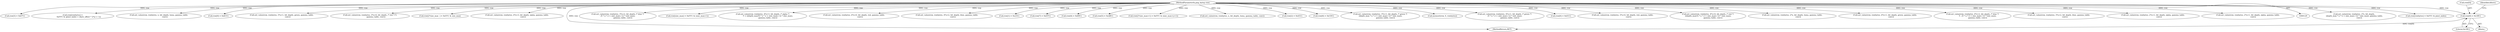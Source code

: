 digraph "0_Android_9d4853418ab2f754c2b63e091c29c5529b8b86ca_14@array" {
"1000215" [label="(Call,row[0] = 0x1BU)"];
"1000130" [label="(MethodParameterIn,png_bytep row)"];
"1000539" [label="(Call,set_value(row, rowbytes, 2*x, bit_depth,\n (depth_max * x * 2 + size_max) / (2 * size_max), gamma_table,\n                  conv))"];
"1000404" [label="(Call,row[rowbytes] = 0xFFU & pixel_index)"];
"1000252" [label="(Call,row[3] = 0x67U)"];
"1000421" [label="(Call,row[rowbytes] =\n                     0xFFU & (pixel_index + (byte_offset * 2*y) + 1))"];
"1000826" [label="(Call,set_value(row, rowbytes, x, bit_depth, luma, gamma_table,\n                     conv))"];
"1000193" [label="(Call,row[0] = 0x6CU)"];
"1000219" [label="(Literal,0x1BU)"];
"1000926" [label="(Call,set_value(row, rowbytes, 3*x+1, bit_depth, green, gamma_table,\n                     conv))"];
"1000599" [label="(Call,set_value(row, rowbytes, 3*x+0, bit_depth, /* red */ Y,\n                     gamma_table, conv))"];
"1000327" [label="(Call,row[2*size_max  ] = 0xFFU & size_max)"];
"1001024" [label="(Call,set_value(row, rowbytes, 4*x+3, bit_depth, alpha, gamma_table,\n                     conv))"];
"1001057" [label="(MethodReturn,RET)"];
"1000633" [label="(Call,set_value(row, rowbytes, 3*x+2, bit_depth, /* blue */\n (Y * x * 2 + size_max) / (2 * size_max),\n                  gamma_table, conv))"];
"1000296" [label="(Call,row[size_max] = 0xFFU & (size_max+1))"];
"1000753" [label="(Call,set_value(row, rowbytes, 4*x+3, bit_depth, /* alpha */\n                  Y + ((depth_max-Y) * x * 2 + size_max) / (2 * size_max),\n                  gamma_table, conv))"];
"1000988" [label="(Call,set_value(row, rowbytes, 4*x+0, bit_depth, red, gamma_table,\n                     conv))"];
"1000216" [label="(Call,row[0])"];
"1001012" [label="(Call,set_value(row, rowbytes, 4*x+2, bit_depth, blue, gamma_table,\n                     conv))"];
"1000242" [label="(Call,row[1] = 0x23U)"];
"1000272" [label="(Call,row[7] = 0xEFU)"];
"1000257" [label="(Call,row[4] = 0x89U)"];
"1000262" [label="(Call,row[5] = 0xABU)"];
"1000336" [label="(Call,row[2*size_max+1] = 0xFFU & (size_max+y+1))"];
"1000503" [label="(Call,set_value(row, rowbytes, x, bit_depth, luma, gamma_table, conv))"];
"1000221" [label="(Identifier,filters)"];
"1000247" [label="(Call,row[2] = 0x45U)"];
"1000267" [label="(Call,row[6] = 0xCDU)"];
"1000611" [label="(Call,set_value(row, rowbytes, 3*x+1, bit_depth, /* green */\n (depth_max * x * 2 + size_max) / (2 * size_max),\n                  gamma_table, conv))"];
"1000179" [label="(Block,)"];
"1000792" [label="(Call,memset(row, 0, rowbytes))"];
"1000707" [label="(Call,set_value(row, rowbytes, 4*x+1, bit_depth, /* green */\n (Y * x * 2 + size_max) / (2 * size_max),\n                  gamma_table, conv))"];
"1000237" [label="(Call,row[0] = 0x01U)"];
"1000914" [label="(Call,set_value(row, rowbytes, 3*x+0, bit_depth, red, gamma_table,\n                     conv))"];
"1000683" [label="(Call,set_value(row, rowbytes, 4*x+0, bit_depth, /* red */\n ((depth_max-Y) * x * 2 + size_max) / (2 * size_max),\n                  gamma_table, conv))"];
"1000860" [label="(Call,set_value(row, rowbytes, 2*x, bit_depth, luma, gamma_table,\n                     conv))"];
"1001000" [label="(Call,set_value(row, rowbytes, 4*x+1, bit_depth, green, gamma_table,\n                     conv))"];
"1000215" [label="(Call,row[0] = 0x1BU)"];
"1000729" [label="(Call,set_value(row, rowbytes, 4*x+2, bit_depth, /* blue */\n                  Y - (Y * x * 2 + size_max) / (2 * size_max),\n                  gamma_table, conv))"];
"1000938" [label="(Call,set_value(row, rowbytes, 3*x+2, bit_depth, blue, gamma_table,\n                     conv))"];
"1000870" [label="(Call,set_value(row, rowbytes, 2*x+1, bit_depth, alpha, gamma_table,\n                     conv))"];
"1000559" [label="(Call,set_value(row, rowbytes, 2*x+1, bit_depth, alpha, gamma_table,\n                  conv))"];
"1000130" [label="(MethodParameterIn,png_bytep row)"];
"1000215" -> "1000179"  [label="AST: "];
"1000215" -> "1000219"  [label="CFG: "];
"1000216" -> "1000215"  [label="AST: "];
"1000219" -> "1000215"  [label="AST: "];
"1000221" -> "1000215"  [label="CFG: "];
"1000215" -> "1001057"  [label="DDG: row[0]"];
"1000130" -> "1000215"  [label="DDG: row"];
"1000130" -> "1000129"  [label="AST: "];
"1000130" -> "1001057"  [label="DDG: row"];
"1000130" -> "1000193"  [label="DDG: row"];
"1000130" -> "1000237"  [label="DDG: row"];
"1000130" -> "1000242"  [label="DDG: row"];
"1000130" -> "1000247"  [label="DDG: row"];
"1000130" -> "1000252"  [label="DDG: row"];
"1000130" -> "1000257"  [label="DDG: row"];
"1000130" -> "1000262"  [label="DDG: row"];
"1000130" -> "1000267"  [label="DDG: row"];
"1000130" -> "1000272"  [label="DDG: row"];
"1000130" -> "1000296"  [label="DDG: row"];
"1000130" -> "1000327"  [label="DDG: row"];
"1000130" -> "1000336"  [label="DDG: row"];
"1000130" -> "1000404"  [label="DDG: row"];
"1000130" -> "1000421"  [label="DDG: row"];
"1000130" -> "1000503"  [label="DDG: row"];
"1000130" -> "1000539"  [label="DDG: row"];
"1000130" -> "1000559"  [label="DDG: row"];
"1000130" -> "1000599"  [label="DDG: row"];
"1000130" -> "1000611"  [label="DDG: row"];
"1000130" -> "1000633"  [label="DDG: row"];
"1000130" -> "1000683"  [label="DDG: row"];
"1000130" -> "1000707"  [label="DDG: row"];
"1000130" -> "1000729"  [label="DDG: row"];
"1000130" -> "1000753"  [label="DDG: row"];
"1000130" -> "1000792"  [label="DDG: row"];
"1000130" -> "1000826"  [label="DDG: row"];
"1000130" -> "1000860"  [label="DDG: row"];
"1000130" -> "1000870"  [label="DDG: row"];
"1000130" -> "1000914"  [label="DDG: row"];
"1000130" -> "1000926"  [label="DDG: row"];
"1000130" -> "1000938"  [label="DDG: row"];
"1000130" -> "1000988"  [label="DDG: row"];
"1000130" -> "1001000"  [label="DDG: row"];
"1000130" -> "1001012"  [label="DDG: row"];
"1000130" -> "1001024"  [label="DDG: row"];
}
